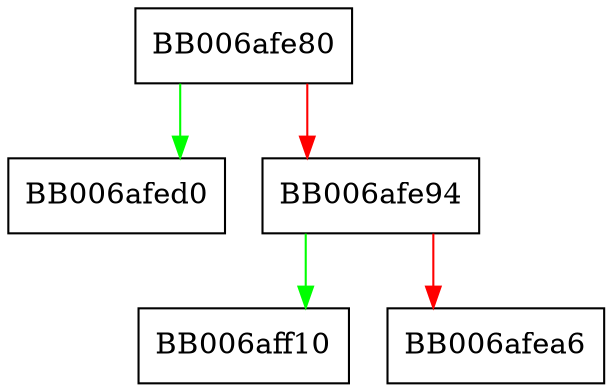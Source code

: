 digraph dh_pki_priv_to_der {
  node [shape="box"];
  graph [splines=ortho];
  BB006afe80 -> BB006afed0 [color="green"];
  BB006afe80 -> BB006afe94 [color="red"];
  BB006afe94 -> BB006aff10 [color="green"];
  BB006afe94 -> BB006afea6 [color="red"];
}